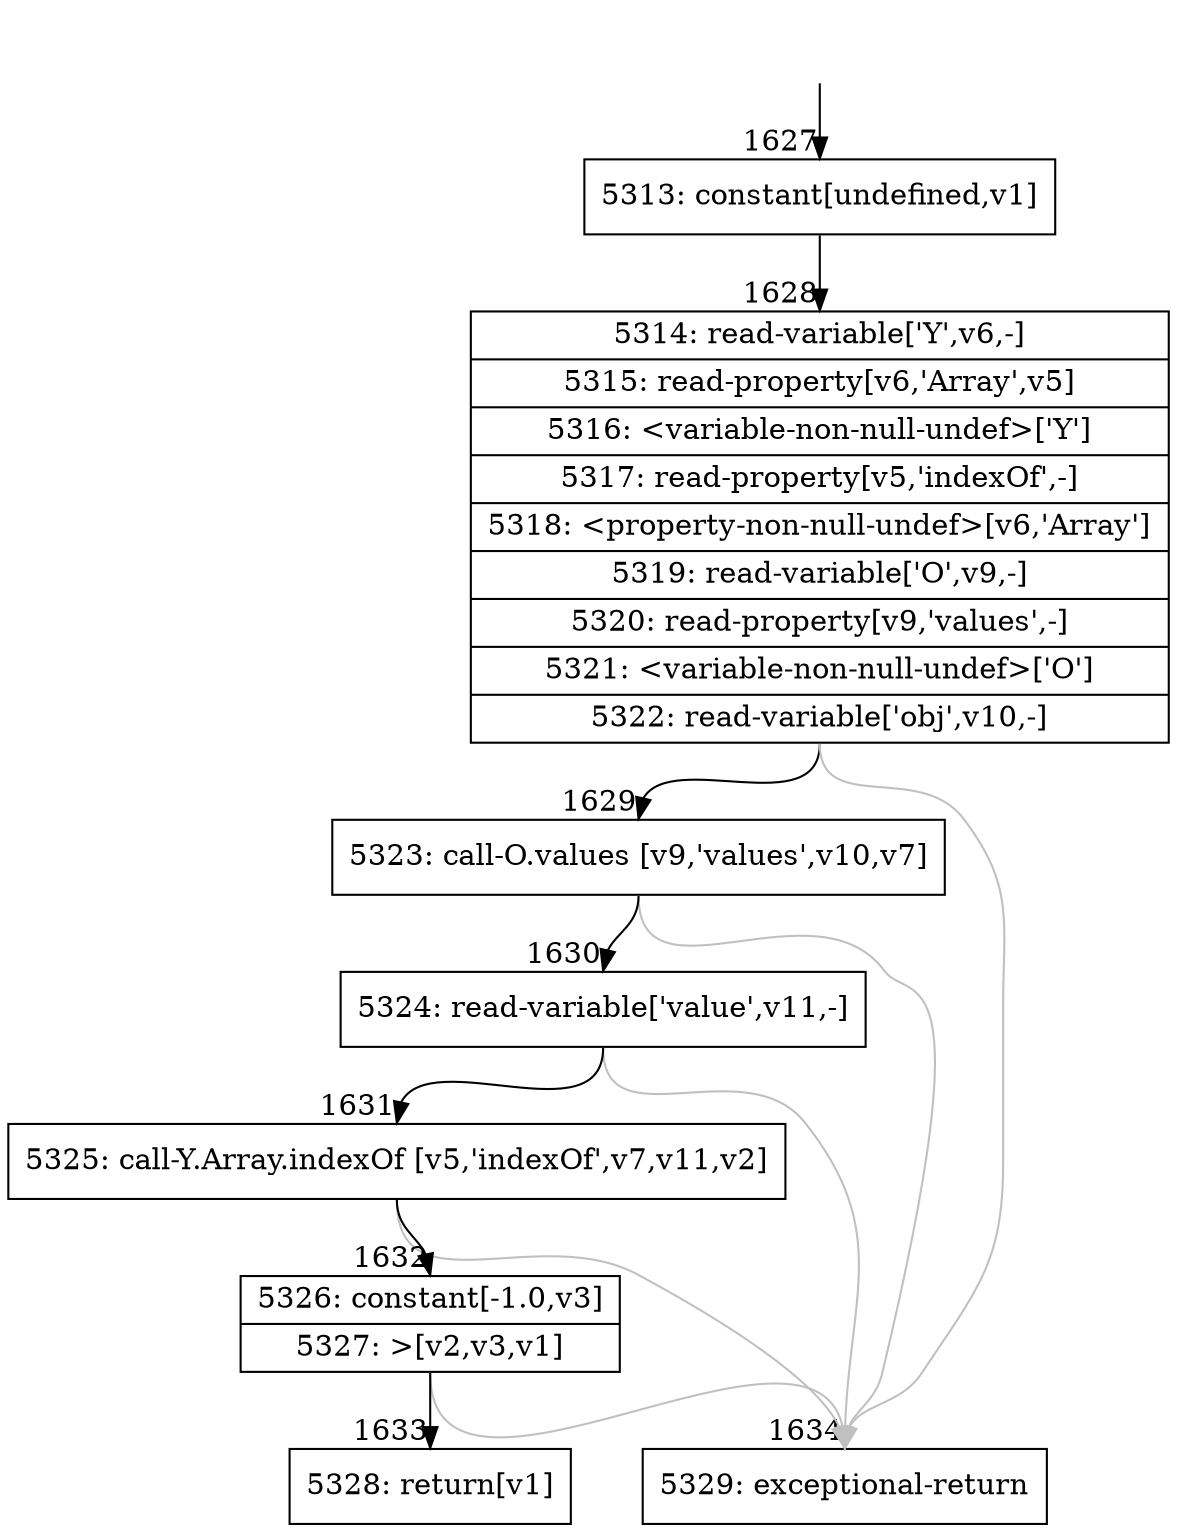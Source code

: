 digraph {
rankdir="TD"
BB_entry99[shape=none,label=""];
BB_entry99 -> BB1627 [tailport=s, headport=n, headlabel="    1627"]
BB1627 [shape=record label="{5313: constant[undefined,v1]}" ] 
BB1627 -> BB1628 [tailport=s, headport=n, headlabel="      1628"]
BB1628 [shape=record label="{5314: read-variable['Y',v6,-]|5315: read-property[v6,'Array',v5]|5316: \<variable-non-null-undef\>['Y']|5317: read-property[v5,'indexOf',-]|5318: \<property-non-null-undef\>[v6,'Array']|5319: read-variable['O',v9,-]|5320: read-property[v9,'values',-]|5321: \<variable-non-null-undef\>['O']|5322: read-variable['obj',v10,-]}" ] 
BB1628 -> BB1629 [tailport=s, headport=n, headlabel="      1629"]
BB1628 -> BB1634 [tailport=s, headport=n, color=gray, headlabel="      1634"]
BB1629 [shape=record label="{5323: call-O.values [v9,'values',v10,v7]}" ] 
BB1629 -> BB1630 [tailport=s, headport=n, headlabel="      1630"]
BB1629 -> BB1634 [tailport=s, headport=n, color=gray]
BB1630 [shape=record label="{5324: read-variable['value',v11,-]}" ] 
BB1630 -> BB1631 [tailport=s, headport=n, headlabel="      1631"]
BB1630 -> BB1634 [tailport=s, headport=n, color=gray]
BB1631 [shape=record label="{5325: call-Y.Array.indexOf [v5,'indexOf',v7,v11,v2]}" ] 
BB1631 -> BB1632 [tailport=s, headport=n, headlabel="      1632"]
BB1631 -> BB1634 [tailport=s, headport=n, color=gray]
BB1632 [shape=record label="{5326: constant[-1.0,v3]|5327: \>[v2,v3,v1]}" ] 
BB1632 -> BB1633 [tailport=s, headport=n, headlabel="      1633"]
BB1632 -> BB1634 [tailport=s, headport=n, color=gray]
BB1633 [shape=record label="{5328: return[v1]}" ] 
BB1634 [shape=record label="{5329: exceptional-return}" ] 
//#$~ 2817
}
